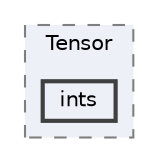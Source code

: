 digraph "src/OpenFOAM/primitives/Tensor/ints"
{
 // LATEX_PDF_SIZE
  bgcolor="transparent";
  edge [fontname=Helvetica,fontsize=10,labelfontname=Helvetica,labelfontsize=10];
  node [fontname=Helvetica,fontsize=10,shape=box,height=0.2,width=0.4];
  compound=true
  subgraph clusterdir_15da0e2a135f43ffeb4645c968ce8ac7 {
    graph [ bgcolor="#edf0f7", pencolor="grey50", label="Tensor", fontname=Helvetica,fontsize=10 style="filled,dashed", URL="dir_15da0e2a135f43ffeb4645c968ce8ac7.html",tooltip=""]
  dir_340e4f3f8845c304aee380490a483930 [label="ints", fillcolor="#edf0f7", color="grey25", style="filled,bold", URL="dir_340e4f3f8845c304aee380490a483930.html",tooltip=""];
  }
}
